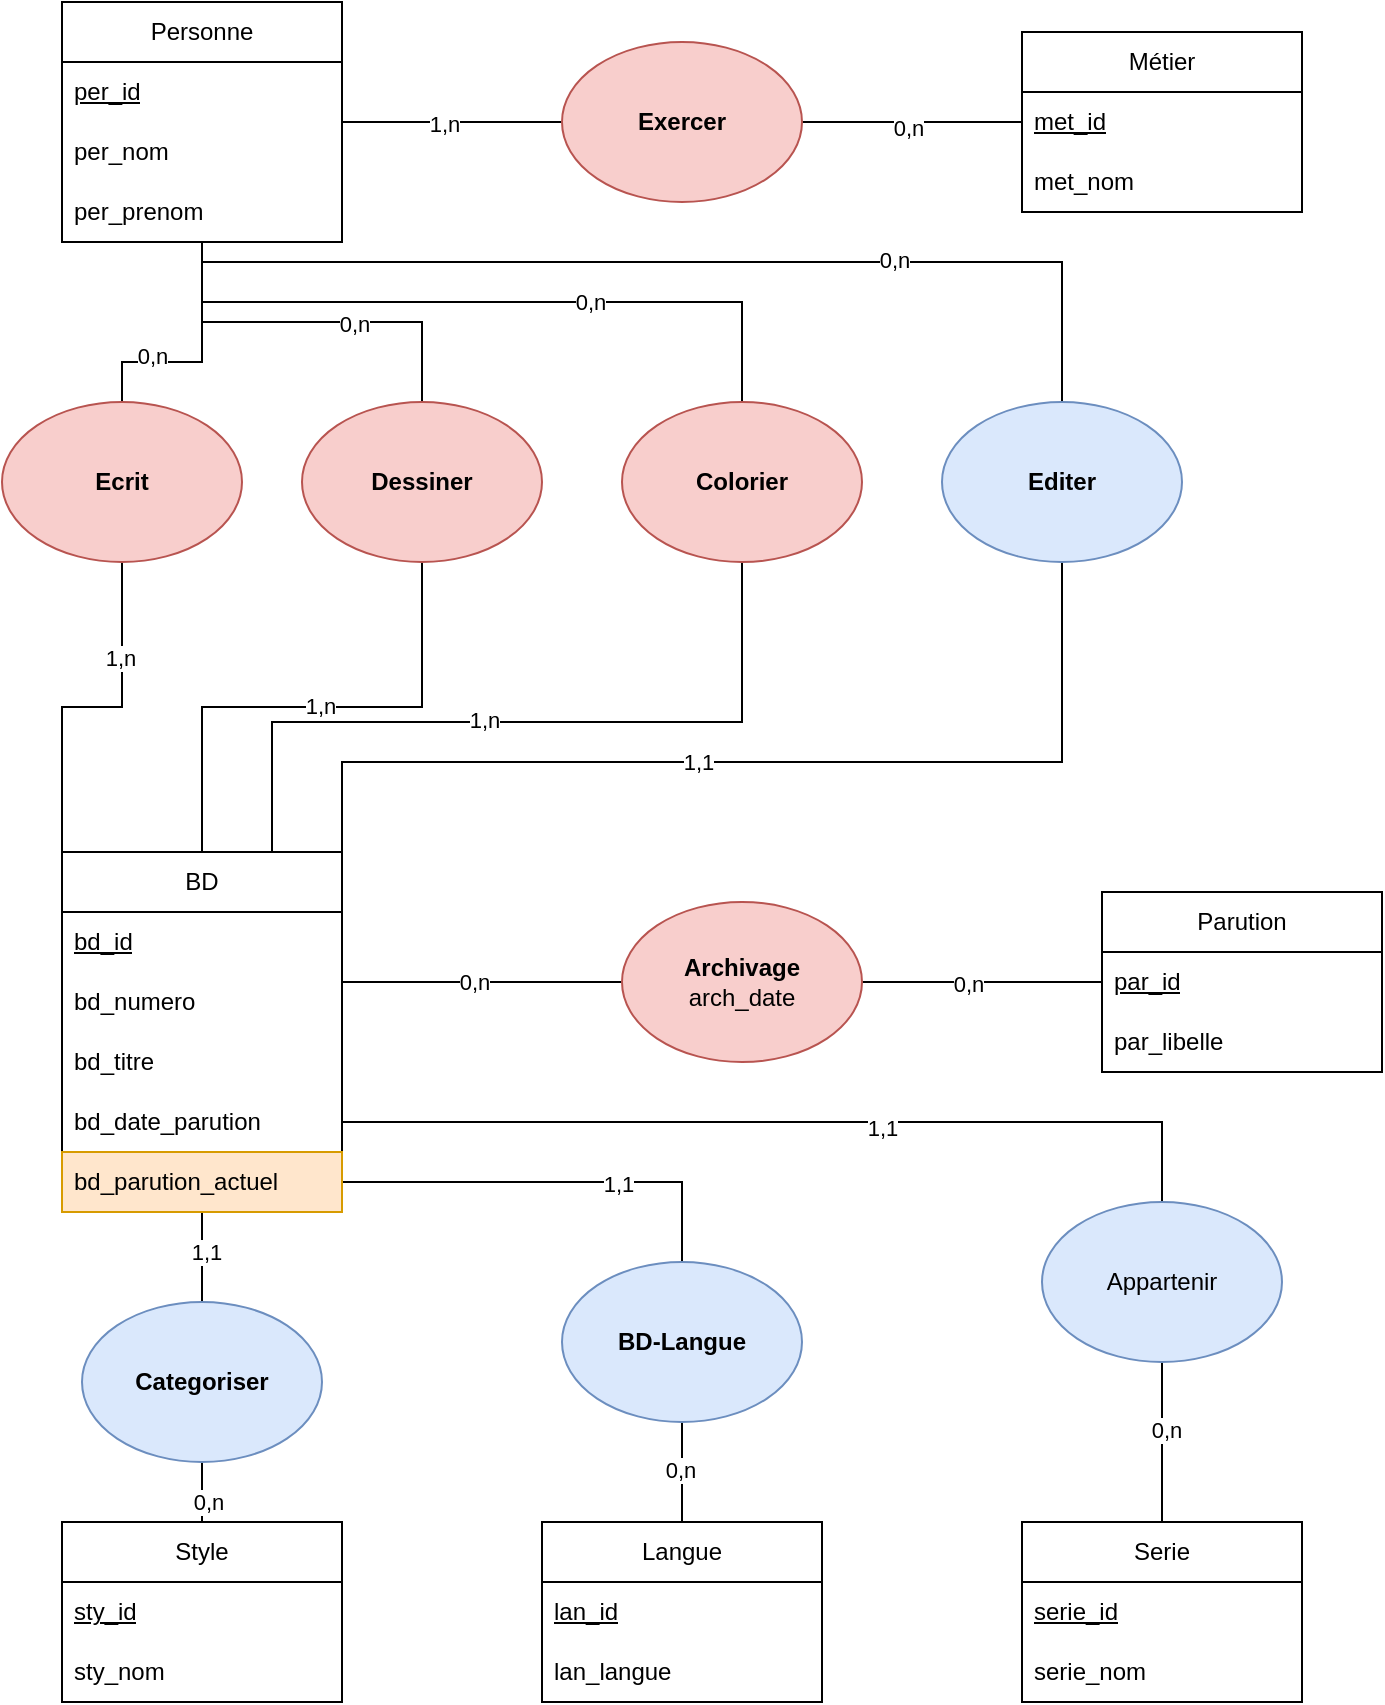 <mxfile version="26.2.14">
  <diagram name="Page-1" id="DTHbJMutJy0UpXhwxlCJ">
    <mxGraphModel dx="784" dy="1102" grid="1" gridSize="10" guides="1" tooltips="1" connect="1" arrows="1" fold="1" page="1" pageScale="1" pageWidth="827" pageHeight="1169" math="0" shadow="0">
      <root>
        <mxCell id="0" />
        <mxCell id="1" parent="0" />
        <mxCell id="R90ukqXwyfX0bpyr1AU3-22" style="edgeStyle=orthogonalEdgeStyle;rounded=0;orthogonalLoop=1;jettySize=auto;html=1;entryX=0;entryY=0.5;entryDx=0;entryDy=0;endArrow=none;startFill=0;" edge="1" parent="1" source="R90ukqXwyfX0bpyr1AU3-9" target="R90ukqXwyfX0bpyr1AU3-21">
          <mxGeometry relative="1" as="geometry" />
        </mxCell>
        <mxCell id="R90ukqXwyfX0bpyr1AU3-24" value="1,n" style="edgeLabel;html=1;align=center;verticalAlign=middle;resizable=0;points=[];" vertex="1" connectable="0" parent="R90ukqXwyfX0bpyr1AU3-22">
          <mxGeometry x="-0.073" y="-1" relative="1" as="geometry">
            <mxPoint as="offset" />
          </mxGeometry>
        </mxCell>
        <mxCell id="R90ukqXwyfX0bpyr1AU3-9" value="Personne" style="swimlane;fontStyle=0;childLayout=stackLayout;horizontal=1;startSize=30;horizontalStack=0;resizeParent=1;resizeParentMax=0;resizeLast=0;collapsible=1;marginBottom=0;whiteSpace=wrap;html=1;" vertex="1" parent="1">
          <mxGeometry x="80" y="160" width="140" height="120" as="geometry" />
        </mxCell>
        <mxCell id="R90ukqXwyfX0bpyr1AU3-10" value="&lt;u&gt;per_id&lt;/u&gt;" style="text;strokeColor=none;fillColor=none;align=left;verticalAlign=middle;spacingLeft=4;spacingRight=4;overflow=hidden;points=[[0,0.5],[1,0.5]];portConstraint=eastwest;rotatable=0;whiteSpace=wrap;html=1;" vertex="1" parent="R90ukqXwyfX0bpyr1AU3-9">
          <mxGeometry y="30" width="140" height="30" as="geometry" />
        </mxCell>
        <mxCell id="R90ukqXwyfX0bpyr1AU3-3" value="per_nom" style="text;strokeColor=none;fillColor=none;align=left;verticalAlign=middle;spacingLeft=4;spacingRight=4;overflow=hidden;points=[[0,0.5],[1,0.5]];portConstraint=eastwest;rotatable=0;whiteSpace=wrap;html=1;" vertex="1" parent="R90ukqXwyfX0bpyr1AU3-9">
          <mxGeometry y="60" width="140" height="30" as="geometry" />
        </mxCell>
        <mxCell id="R90ukqXwyfX0bpyr1AU3-4" value="per_prenom" style="text;strokeColor=none;fillColor=none;align=left;verticalAlign=middle;spacingLeft=4;spacingRight=4;overflow=hidden;points=[[0,0.5],[1,0.5]];portConstraint=eastwest;rotatable=0;whiteSpace=wrap;html=1;" vertex="1" parent="R90ukqXwyfX0bpyr1AU3-9">
          <mxGeometry y="90" width="140" height="30" as="geometry" />
        </mxCell>
        <mxCell id="R90ukqXwyfX0bpyr1AU3-23" style="edgeStyle=orthogonalEdgeStyle;rounded=0;orthogonalLoop=1;jettySize=auto;html=1;entryX=1;entryY=0.5;entryDx=0;entryDy=0;endArrow=none;startFill=0;" edge="1" parent="1" source="R90ukqXwyfX0bpyr1AU3-17" target="R90ukqXwyfX0bpyr1AU3-21">
          <mxGeometry relative="1" as="geometry" />
        </mxCell>
        <mxCell id="R90ukqXwyfX0bpyr1AU3-25" value="0,n" style="edgeLabel;html=1;align=center;verticalAlign=middle;resizable=0;points=[];" vertex="1" connectable="0" parent="R90ukqXwyfX0bpyr1AU3-23">
          <mxGeometry x="0.036" y="3" relative="1" as="geometry">
            <mxPoint as="offset" />
          </mxGeometry>
        </mxCell>
        <mxCell id="R90ukqXwyfX0bpyr1AU3-17" value="Métier" style="swimlane;fontStyle=0;childLayout=stackLayout;horizontal=1;startSize=30;horizontalStack=0;resizeParent=1;resizeParentMax=0;resizeLast=0;collapsible=1;marginBottom=0;whiteSpace=wrap;html=1;" vertex="1" parent="1">
          <mxGeometry x="560" y="175" width="140" height="90" as="geometry" />
        </mxCell>
        <mxCell id="R90ukqXwyfX0bpyr1AU3-18" value="&lt;u&gt;met_id&lt;/u&gt;" style="text;strokeColor=none;fillColor=none;align=left;verticalAlign=middle;spacingLeft=4;spacingRight=4;overflow=hidden;points=[[0,0.5],[1,0.5]];portConstraint=eastwest;rotatable=0;whiteSpace=wrap;html=1;" vertex="1" parent="R90ukqXwyfX0bpyr1AU3-17">
          <mxGeometry y="30" width="140" height="30" as="geometry" />
        </mxCell>
        <mxCell id="R90ukqXwyfX0bpyr1AU3-19" value="met_nom" style="text;strokeColor=none;fillColor=none;align=left;verticalAlign=middle;spacingLeft=4;spacingRight=4;overflow=hidden;points=[[0,0.5],[1,0.5]];portConstraint=eastwest;rotatable=0;whiteSpace=wrap;html=1;" vertex="1" parent="R90ukqXwyfX0bpyr1AU3-17">
          <mxGeometry y="60" width="140" height="30" as="geometry" />
        </mxCell>
        <mxCell id="R90ukqXwyfX0bpyr1AU3-21" value="&lt;b&gt;Exercer&lt;/b&gt;" style="ellipse;whiteSpace=wrap;html=1;fillColor=#f8cecc;strokeColor=#b85450;" vertex="1" parent="1">
          <mxGeometry x="330" y="180" width="120" height="80" as="geometry" />
        </mxCell>
        <mxCell id="R90ukqXwyfX0bpyr1AU3-44" style="edgeStyle=orthogonalEdgeStyle;rounded=0;orthogonalLoop=1;jettySize=auto;html=1;entryX=0.5;entryY=1;entryDx=0;entryDy=0;exitX=0.5;exitY=0;exitDx=0;exitDy=0;endArrow=none;startFill=0;" edge="1" parent="1" source="R90ukqXwyfX0bpyr1AU3-26" target="R90ukqXwyfX0bpyr1AU3-39">
          <mxGeometry relative="1" as="geometry" />
        </mxCell>
        <mxCell id="R90ukqXwyfX0bpyr1AU3-59" value="1,n" style="edgeLabel;html=1;align=center;verticalAlign=middle;resizable=0;points=[];" vertex="1" connectable="0" parent="R90ukqXwyfX0bpyr1AU3-44">
          <mxGeometry x="0.026" y="1" relative="1" as="geometry">
            <mxPoint as="offset" />
          </mxGeometry>
        </mxCell>
        <mxCell id="R90ukqXwyfX0bpyr1AU3-74" style="edgeStyle=orthogonalEdgeStyle;rounded=0;orthogonalLoop=1;jettySize=auto;html=1;entryX=0.5;entryY=0;entryDx=0;entryDy=0;endArrow=none;startFill=0;" edge="1" parent="1" source="R90ukqXwyfX0bpyr1AU3-26" target="R90ukqXwyfX0bpyr1AU3-73">
          <mxGeometry relative="1" as="geometry" />
        </mxCell>
        <mxCell id="R90ukqXwyfX0bpyr1AU3-76" value="1,1" style="edgeLabel;html=1;align=center;verticalAlign=middle;resizable=0;points=[];" vertex="1" connectable="0" parent="R90ukqXwyfX0bpyr1AU3-74">
          <mxGeometry x="-0.12" y="2" relative="1" as="geometry">
            <mxPoint as="offset" />
          </mxGeometry>
        </mxCell>
        <mxCell id="R90ukqXwyfX0bpyr1AU3-79" style="edgeStyle=orthogonalEdgeStyle;rounded=0;orthogonalLoop=1;jettySize=auto;html=1;entryX=0.5;entryY=0;entryDx=0;entryDy=0;endArrow=none;startFill=0;" edge="1" parent="1" source="R90ukqXwyfX0bpyr1AU3-26" target="R90ukqXwyfX0bpyr1AU3-78">
          <mxGeometry relative="1" as="geometry">
            <Array as="points">
              <mxPoint x="390" y="750" />
            </Array>
          </mxGeometry>
        </mxCell>
        <mxCell id="R90ukqXwyfX0bpyr1AU3-82" value="1,1" style="edgeLabel;html=1;align=center;verticalAlign=middle;resizable=0;points=[];" vertex="1" connectable="0" parent="R90ukqXwyfX0bpyr1AU3-79">
          <mxGeometry x="0.316" y="-1" relative="1" as="geometry">
            <mxPoint as="offset" />
          </mxGeometry>
        </mxCell>
        <mxCell id="R90ukqXwyfX0bpyr1AU3-84" style="edgeStyle=orthogonalEdgeStyle;rounded=0;orthogonalLoop=1;jettySize=auto;html=1;entryX=0;entryY=0.5;entryDx=0;entryDy=0;endArrow=none;startFill=0;" edge="1" parent="1" source="R90ukqXwyfX0bpyr1AU3-26" target="R90ukqXwyfX0bpyr1AU3-83">
          <mxGeometry relative="1" as="geometry">
            <Array as="points">
              <mxPoint x="290" y="650" />
              <mxPoint x="290" y="650" />
            </Array>
          </mxGeometry>
        </mxCell>
        <mxCell id="R90ukqXwyfX0bpyr1AU3-86" value="0,n" style="edgeLabel;html=1;align=center;verticalAlign=middle;resizable=0;points=[];" vertex="1" connectable="0" parent="R90ukqXwyfX0bpyr1AU3-84">
          <mxGeometry x="-0.057" relative="1" as="geometry">
            <mxPoint as="offset" />
          </mxGeometry>
        </mxCell>
        <mxCell id="R90ukqXwyfX0bpyr1AU3-26" value="BD" style="swimlane;fontStyle=0;childLayout=stackLayout;horizontal=1;startSize=30;horizontalStack=0;resizeParent=1;resizeParentMax=0;resizeLast=0;collapsible=1;marginBottom=0;whiteSpace=wrap;html=1;" vertex="1" parent="1">
          <mxGeometry x="80" y="585" width="140" height="180" as="geometry" />
        </mxCell>
        <mxCell id="R90ukqXwyfX0bpyr1AU3-27" value="&lt;u&gt;bd_id&lt;/u&gt;" style="text;strokeColor=none;fillColor=none;align=left;verticalAlign=middle;spacingLeft=4;spacingRight=4;overflow=hidden;points=[[0,0.5],[1,0.5]];portConstraint=eastwest;rotatable=0;whiteSpace=wrap;html=1;" vertex="1" parent="R90ukqXwyfX0bpyr1AU3-26">
          <mxGeometry y="30" width="140" height="30" as="geometry" />
        </mxCell>
        <mxCell id="R90ukqXwyfX0bpyr1AU3-28" value="bd_numero" style="text;strokeColor=none;fillColor=none;align=left;verticalAlign=middle;spacingLeft=4;spacingRight=4;overflow=hidden;points=[[0,0.5],[1,0.5]];portConstraint=eastwest;rotatable=0;whiteSpace=wrap;html=1;" vertex="1" parent="R90ukqXwyfX0bpyr1AU3-26">
          <mxGeometry y="60" width="140" height="30" as="geometry" />
        </mxCell>
        <mxCell id="R90ukqXwyfX0bpyr1AU3-29" value="bd_titre" style="text;strokeColor=none;fillColor=none;align=left;verticalAlign=middle;spacingLeft=4;spacingRight=4;overflow=hidden;points=[[0,0.5],[1,0.5]];portConstraint=eastwest;rotatable=0;whiteSpace=wrap;html=1;" vertex="1" parent="R90ukqXwyfX0bpyr1AU3-26">
          <mxGeometry y="90" width="140" height="30" as="geometry" />
        </mxCell>
        <mxCell id="R90ukqXwyfX0bpyr1AU3-37" value="bd_date_parution" style="text;strokeColor=none;fillColor=none;align=left;verticalAlign=middle;spacingLeft=4;spacingRight=4;overflow=hidden;points=[[0,0.5],[1,0.5]];portConstraint=eastwest;rotatable=0;whiteSpace=wrap;html=1;" vertex="1" parent="R90ukqXwyfX0bpyr1AU3-26">
          <mxGeometry y="120" width="140" height="30" as="geometry" />
        </mxCell>
        <mxCell id="R90ukqXwyfX0bpyr1AU3-88" value="bd_parution_actuel" style="text;strokeColor=#d79b00;fillColor=#ffe6cc;align=left;verticalAlign=middle;spacingLeft=4;spacingRight=4;overflow=hidden;points=[[0,0.5],[1,0.5]];portConstraint=eastwest;rotatable=0;whiteSpace=wrap;html=1;" vertex="1" parent="R90ukqXwyfX0bpyr1AU3-26">
          <mxGeometry y="150" width="140" height="30" as="geometry" />
        </mxCell>
        <mxCell id="R90ukqXwyfX0bpyr1AU3-85" style="edgeStyle=orthogonalEdgeStyle;rounded=0;orthogonalLoop=1;jettySize=auto;html=1;entryX=1;entryY=0.5;entryDx=0;entryDy=0;endArrow=none;startFill=0;" edge="1" parent="1" source="R90ukqXwyfX0bpyr1AU3-32" target="R90ukqXwyfX0bpyr1AU3-83">
          <mxGeometry relative="1" as="geometry" />
        </mxCell>
        <mxCell id="R90ukqXwyfX0bpyr1AU3-87" value="0,n" style="edgeLabel;html=1;align=center;verticalAlign=middle;resizable=0;points=[];" vertex="1" connectable="0" parent="R90ukqXwyfX0bpyr1AU3-85">
          <mxGeometry x="0.117" y="1" relative="1" as="geometry">
            <mxPoint as="offset" />
          </mxGeometry>
        </mxCell>
        <mxCell id="R90ukqXwyfX0bpyr1AU3-32" value="Parution" style="swimlane;fontStyle=0;childLayout=stackLayout;horizontal=1;startSize=30;horizontalStack=0;resizeParent=1;resizeParentMax=0;resizeLast=0;collapsible=1;marginBottom=0;whiteSpace=wrap;html=1;" vertex="1" parent="1">
          <mxGeometry x="600" y="605" width="140" height="90" as="geometry" />
        </mxCell>
        <mxCell id="R90ukqXwyfX0bpyr1AU3-33" value="&lt;u&gt;par_id&lt;/u&gt;" style="text;strokeColor=none;fillColor=none;align=left;verticalAlign=middle;spacingLeft=4;spacingRight=4;overflow=hidden;points=[[0,0.5],[1,0.5]];portConstraint=eastwest;rotatable=0;whiteSpace=wrap;html=1;" vertex="1" parent="R90ukqXwyfX0bpyr1AU3-32">
          <mxGeometry y="30" width="140" height="30" as="geometry" />
        </mxCell>
        <mxCell id="R90ukqXwyfX0bpyr1AU3-34" value="par_libelle" style="text;strokeColor=none;fillColor=none;align=left;verticalAlign=middle;spacingLeft=4;spacingRight=4;overflow=hidden;points=[[0,0.5],[1,0.5]];portConstraint=eastwest;rotatable=0;whiteSpace=wrap;html=1;" vertex="1" parent="R90ukqXwyfX0bpyr1AU3-32">
          <mxGeometry y="60" width="140" height="30" as="geometry" />
        </mxCell>
        <mxCell id="R90ukqXwyfX0bpyr1AU3-42" style="edgeStyle=orthogonalEdgeStyle;rounded=0;orthogonalLoop=1;jettySize=auto;html=1;entryX=0;entryY=0;entryDx=0;entryDy=0;endArrow=none;startFill=0;" edge="1" parent="1" source="R90ukqXwyfX0bpyr1AU3-38" target="R90ukqXwyfX0bpyr1AU3-26">
          <mxGeometry relative="1" as="geometry" />
        </mxCell>
        <mxCell id="R90ukqXwyfX0bpyr1AU3-58" value="1,n" style="edgeLabel;html=1;align=center;verticalAlign=middle;resizable=0;points=[];" vertex="1" connectable="0" parent="R90ukqXwyfX0bpyr1AU3-42">
          <mxGeometry x="-0.453" y="-1" relative="1" as="geometry">
            <mxPoint as="offset" />
          </mxGeometry>
        </mxCell>
        <mxCell id="R90ukqXwyfX0bpyr1AU3-53" style="edgeStyle=orthogonalEdgeStyle;rounded=0;orthogonalLoop=1;jettySize=auto;html=1;endArrow=none;startFill=0;" edge="1" parent="1" source="R90ukqXwyfX0bpyr1AU3-38" target="R90ukqXwyfX0bpyr1AU3-9">
          <mxGeometry relative="1" as="geometry">
            <Array as="points">
              <mxPoint x="110" y="340" />
              <mxPoint x="150" y="340" />
            </Array>
          </mxGeometry>
        </mxCell>
        <mxCell id="R90ukqXwyfX0bpyr1AU3-57" value="0,n" style="edgeLabel;html=1;align=center;verticalAlign=middle;resizable=0;points=[];" vertex="1" connectable="0" parent="R90ukqXwyfX0bpyr1AU3-53">
          <mxGeometry x="-0.417" y="3" relative="1" as="geometry">
            <mxPoint as="offset" />
          </mxGeometry>
        </mxCell>
        <mxCell id="R90ukqXwyfX0bpyr1AU3-38" value="&lt;b&gt;Ecrit&lt;/b&gt;" style="ellipse;whiteSpace=wrap;html=1;fillColor=#f8cecc;strokeColor=#b85450;" vertex="1" parent="1">
          <mxGeometry x="50" y="360" width="120" height="80" as="geometry" />
        </mxCell>
        <mxCell id="R90ukqXwyfX0bpyr1AU3-54" style="edgeStyle=orthogonalEdgeStyle;rounded=0;orthogonalLoop=1;jettySize=auto;html=1;endArrow=none;startFill=0;" edge="1" parent="1" source="R90ukqXwyfX0bpyr1AU3-39" target="R90ukqXwyfX0bpyr1AU3-9">
          <mxGeometry relative="1" as="geometry" />
        </mxCell>
        <mxCell id="R90ukqXwyfX0bpyr1AU3-60" value="0,n" style="edgeLabel;html=1;align=center;verticalAlign=middle;resizable=0;points=[];" vertex="1" connectable="0" parent="R90ukqXwyfX0bpyr1AU3-54">
          <mxGeometry x="-0.221" y="1" relative="1" as="geometry">
            <mxPoint as="offset" />
          </mxGeometry>
        </mxCell>
        <mxCell id="R90ukqXwyfX0bpyr1AU3-39" value="&lt;b&gt;Dessiner&lt;/b&gt;" style="ellipse;whiteSpace=wrap;html=1;fillColor=#f8cecc;strokeColor=#b85450;" vertex="1" parent="1">
          <mxGeometry x="200" y="360" width="120" height="80" as="geometry" />
        </mxCell>
        <mxCell id="R90ukqXwyfX0bpyr1AU3-51" style="edgeStyle=orthogonalEdgeStyle;rounded=0;orthogonalLoop=1;jettySize=auto;html=1;entryX=0.75;entryY=0;entryDx=0;entryDy=0;endArrow=none;startFill=0;" edge="1" parent="1" source="R90ukqXwyfX0bpyr1AU3-40" target="R90ukqXwyfX0bpyr1AU3-26">
          <mxGeometry relative="1" as="geometry">
            <Array as="points">
              <mxPoint x="420" y="520" />
              <mxPoint x="185" y="520" />
            </Array>
          </mxGeometry>
        </mxCell>
        <mxCell id="R90ukqXwyfX0bpyr1AU3-62" value="1,n" style="edgeLabel;html=1;align=center;verticalAlign=middle;resizable=0;points=[];" vertex="1" connectable="0" parent="R90ukqXwyfX0bpyr1AU3-51">
          <mxGeometry x="0.099" y="-1" relative="1" as="geometry">
            <mxPoint as="offset" />
          </mxGeometry>
        </mxCell>
        <mxCell id="R90ukqXwyfX0bpyr1AU3-55" style="edgeStyle=orthogonalEdgeStyle;rounded=0;orthogonalLoop=1;jettySize=auto;html=1;endArrow=none;startFill=0;" edge="1" parent="1" source="R90ukqXwyfX0bpyr1AU3-40" target="R90ukqXwyfX0bpyr1AU3-9">
          <mxGeometry relative="1" as="geometry">
            <Array as="points">
              <mxPoint x="420" y="310" />
              <mxPoint x="150" y="310" />
            </Array>
          </mxGeometry>
        </mxCell>
        <mxCell id="R90ukqXwyfX0bpyr1AU3-61" value="0,n" style="edgeLabel;html=1;align=center;verticalAlign=middle;resizable=0;points=[];" vertex="1" connectable="0" parent="R90ukqXwyfX0bpyr1AU3-55">
          <mxGeometry x="-0.28" relative="1" as="geometry">
            <mxPoint as="offset" />
          </mxGeometry>
        </mxCell>
        <mxCell id="R90ukqXwyfX0bpyr1AU3-40" value="&lt;b&gt;Colorier&lt;/b&gt;" style="ellipse;whiteSpace=wrap;html=1;fillColor=#f8cecc;strokeColor=#b85450;" vertex="1" parent="1">
          <mxGeometry x="360" y="360" width="120" height="80" as="geometry" />
        </mxCell>
        <mxCell id="R90ukqXwyfX0bpyr1AU3-50" style="edgeStyle=orthogonalEdgeStyle;rounded=0;orthogonalLoop=1;jettySize=auto;html=1;entryX=1;entryY=0;entryDx=0;entryDy=0;endArrow=none;startFill=0;" edge="1" parent="1" source="R90ukqXwyfX0bpyr1AU3-46" target="R90ukqXwyfX0bpyr1AU3-26">
          <mxGeometry relative="1" as="geometry">
            <Array as="points">
              <mxPoint x="580" y="540" />
              <mxPoint x="220" y="540" />
            </Array>
          </mxGeometry>
        </mxCell>
        <mxCell id="R90ukqXwyfX0bpyr1AU3-63" value="1,1" style="edgeLabel;html=1;align=center;verticalAlign=middle;resizable=0;points=[];" vertex="1" connectable="0" parent="R90ukqXwyfX0bpyr1AU3-50">
          <mxGeometry x="0.117" relative="1" as="geometry">
            <mxPoint as="offset" />
          </mxGeometry>
        </mxCell>
        <mxCell id="R90ukqXwyfX0bpyr1AU3-56" style="edgeStyle=orthogonalEdgeStyle;rounded=0;orthogonalLoop=1;jettySize=auto;html=1;endArrow=none;startFill=0;" edge="1" parent="1" source="R90ukqXwyfX0bpyr1AU3-46" target="R90ukqXwyfX0bpyr1AU3-9">
          <mxGeometry relative="1" as="geometry">
            <Array as="points">
              <mxPoint x="580" y="290" />
              <mxPoint x="150" y="290" />
            </Array>
          </mxGeometry>
        </mxCell>
        <mxCell id="R90ukqXwyfX0bpyr1AU3-64" value="0,n" style="edgeLabel;html=1;align=center;verticalAlign=middle;resizable=0;points=[];" vertex="1" connectable="0" parent="R90ukqXwyfX0bpyr1AU3-56">
          <mxGeometry x="-0.396" y="-1" relative="1" as="geometry">
            <mxPoint as="offset" />
          </mxGeometry>
        </mxCell>
        <mxCell id="R90ukqXwyfX0bpyr1AU3-46" value="&lt;b&gt;Editer&lt;/b&gt;" style="ellipse;whiteSpace=wrap;html=1;fillColor=#dae8fc;strokeColor=#6c8ebf;" vertex="1" parent="1">
          <mxGeometry x="520" y="360" width="120" height="80" as="geometry" />
        </mxCell>
        <mxCell id="R90ukqXwyfX0bpyr1AU3-75" style="edgeStyle=orthogonalEdgeStyle;rounded=0;orthogonalLoop=1;jettySize=auto;html=1;entryX=0.5;entryY=1;entryDx=0;entryDy=0;endArrow=none;startFill=0;" edge="1" parent="1" source="R90ukqXwyfX0bpyr1AU3-65" target="R90ukqXwyfX0bpyr1AU3-73">
          <mxGeometry relative="1" as="geometry" />
        </mxCell>
        <mxCell id="R90ukqXwyfX0bpyr1AU3-77" value="0,n" style="edgeLabel;html=1;align=center;verticalAlign=middle;resizable=0;points=[];" vertex="1" connectable="0" parent="R90ukqXwyfX0bpyr1AU3-75">
          <mxGeometry x="0.2" y="-3" relative="1" as="geometry">
            <mxPoint as="offset" />
          </mxGeometry>
        </mxCell>
        <mxCell id="R90ukqXwyfX0bpyr1AU3-65" value="Style" style="swimlane;fontStyle=0;childLayout=stackLayout;horizontal=1;startSize=30;horizontalStack=0;resizeParent=1;resizeParentMax=0;resizeLast=0;collapsible=1;marginBottom=0;whiteSpace=wrap;html=1;" vertex="1" parent="1">
          <mxGeometry x="80" y="920" width="140" height="90" as="geometry" />
        </mxCell>
        <mxCell id="R90ukqXwyfX0bpyr1AU3-66" value="&lt;u&gt;sty_id&lt;/u&gt;" style="text;strokeColor=none;fillColor=none;align=left;verticalAlign=middle;spacingLeft=4;spacingRight=4;overflow=hidden;points=[[0,0.5],[1,0.5]];portConstraint=eastwest;rotatable=0;whiteSpace=wrap;html=1;" vertex="1" parent="R90ukqXwyfX0bpyr1AU3-65">
          <mxGeometry y="30" width="140" height="30" as="geometry" />
        </mxCell>
        <mxCell id="R90ukqXwyfX0bpyr1AU3-67" value="sty_nom" style="text;strokeColor=none;fillColor=none;align=left;verticalAlign=middle;spacingLeft=4;spacingRight=4;overflow=hidden;points=[[0,0.5],[1,0.5]];portConstraint=eastwest;rotatable=0;whiteSpace=wrap;html=1;" vertex="1" parent="R90ukqXwyfX0bpyr1AU3-65">
          <mxGeometry y="60" width="140" height="30" as="geometry" />
        </mxCell>
        <mxCell id="R90ukqXwyfX0bpyr1AU3-80" style="edgeStyle=orthogonalEdgeStyle;rounded=0;orthogonalLoop=1;jettySize=auto;html=1;entryX=0.5;entryY=1;entryDx=0;entryDy=0;endArrow=none;startFill=0;" edge="1" parent="1" source="R90ukqXwyfX0bpyr1AU3-69" target="R90ukqXwyfX0bpyr1AU3-78">
          <mxGeometry relative="1" as="geometry" />
        </mxCell>
        <mxCell id="R90ukqXwyfX0bpyr1AU3-81" value="0,n" style="edgeLabel;html=1;align=center;verticalAlign=middle;resizable=0;points=[];" vertex="1" connectable="0" parent="R90ukqXwyfX0bpyr1AU3-80">
          <mxGeometry x="0.04" y="1" relative="1" as="geometry">
            <mxPoint as="offset" />
          </mxGeometry>
        </mxCell>
        <mxCell id="R90ukqXwyfX0bpyr1AU3-69" value="Langue" style="swimlane;fontStyle=0;childLayout=stackLayout;horizontal=1;startSize=30;horizontalStack=0;resizeParent=1;resizeParentMax=0;resizeLast=0;collapsible=1;marginBottom=0;whiteSpace=wrap;html=1;" vertex="1" parent="1">
          <mxGeometry x="320" y="920" width="140" height="90" as="geometry" />
        </mxCell>
        <mxCell id="R90ukqXwyfX0bpyr1AU3-70" value="&lt;u&gt;lan_id&lt;/u&gt;" style="text;strokeColor=none;fillColor=none;align=left;verticalAlign=middle;spacingLeft=4;spacingRight=4;overflow=hidden;points=[[0,0.5],[1,0.5]];portConstraint=eastwest;rotatable=0;whiteSpace=wrap;html=1;" vertex="1" parent="R90ukqXwyfX0bpyr1AU3-69">
          <mxGeometry y="30" width="140" height="30" as="geometry" />
        </mxCell>
        <mxCell id="R90ukqXwyfX0bpyr1AU3-71" value="lan_langue" style="text;strokeColor=none;fillColor=none;align=left;verticalAlign=middle;spacingLeft=4;spacingRight=4;overflow=hidden;points=[[0,0.5],[1,0.5]];portConstraint=eastwest;rotatable=0;whiteSpace=wrap;html=1;" vertex="1" parent="R90ukqXwyfX0bpyr1AU3-69">
          <mxGeometry y="60" width="140" height="30" as="geometry" />
        </mxCell>
        <mxCell id="R90ukqXwyfX0bpyr1AU3-73" value="&lt;b&gt;Categoriser&lt;/b&gt;" style="ellipse;whiteSpace=wrap;html=1;fillColor=#dae8fc;strokeColor=#6c8ebf;" vertex="1" parent="1">
          <mxGeometry x="90" y="810" width="120" height="80" as="geometry" />
        </mxCell>
        <mxCell id="R90ukqXwyfX0bpyr1AU3-78" value="&lt;b&gt;BD-Langue&lt;/b&gt;" style="ellipse;whiteSpace=wrap;html=1;fillColor=#dae8fc;strokeColor=#6c8ebf;" vertex="1" parent="1">
          <mxGeometry x="330" y="790" width="120" height="80" as="geometry" />
        </mxCell>
        <mxCell id="R90ukqXwyfX0bpyr1AU3-83" value="&lt;b&gt;Archivage&lt;/b&gt;&lt;div&gt;arch_date&lt;/div&gt;" style="ellipse;whiteSpace=wrap;html=1;fillColor=#f8cecc;strokeColor=#b85450;" vertex="1" parent="1">
          <mxGeometry x="360" y="610" width="120" height="80" as="geometry" />
        </mxCell>
        <mxCell id="R90ukqXwyfX0bpyr1AU3-97" style="edgeStyle=orthogonalEdgeStyle;rounded=0;orthogonalLoop=1;jettySize=auto;html=1;entryX=0.5;entryY=1;entryDx=0;entryDy=0;endArrow=none;startFill=0;" edge="1" parent="1" source="R90ukqXwyfX0bpyr1AU3-91" target="R90ukqXwyfX0bpyr1AU3-96">
          <mxGeometry relative="1" as="geometry" />
        </mxCell>
        <mxCell id="R90ukqXwyfX0bpyr1AU3-100" value="0,n" style="edgeLabel;html=1;align=center;verticalAlign=middle;resizable=0;points=[];" vertex="1" connectable="0" parent="R90ukqXwyfX0bpyr1AU3-97">
          <mxGeometry x="0.15" y="-2" relative="1" as="geometry">
            <mxPoint as="offset" />
          </mxGeometry>
        </mxCell>
        <mxCell id="R90ukqXwyfX0bpyr1AU3-91" value="Serie" style="swimlane;fontStyle=0;childLayout=stackLayout;horizontal=1;startSize=30;horizontalStack=0;resizeParent=1;resizeParentMax=0;resizeLast=0;collapsible=1;marginBottom=0;whiteSpace=wrap;html=1;" vertex="1" parent="1">
          <mxGeometry x="560" y="920" width="140" height="90" as="geometry" />
        </mxCell>
        <mxCell id="R90ukqXwyfX0bpyr1AU3-92" value="&lt;u&gt;serie_id&lt;/u&gt;" style="text;strokeColor=none;fillColor=none;align=left;verticalAlign=middle;spacingLeft=4;spacingRight=4;overflow=hidden;points=[[0,0.5],[1,0.5]];portConstraint=eastwest;rotatable=0;whiteSpace=wrap;html=1;" vertex="1" parent="R90ukqXwyfX0bpyr1AU3-91">
          <mxGeometry y="30" width="140" height="30" as="geometry" />
        </mxCell>
        <mxCell id="R90ukqXwyfX0bpyr1AU3-93" value="serie_nom" style="text;strokeColor=none;fillColor=none;align=left;verticalAlign=middle;spacingLeft=4;spacingRight=4;overflow=hidden;points=[[0,0.5],[1,0.5]];portConstraint=eastwest;rotatable=0;whiteSpace=wrap;html=1;" vertex="1" parent="R90ukqXwyfX0bpyr1AU3-91">
          <mxGeometry y="60" width="140" height="30" as="geometry" />
        </mxCell>
        <mxCell id="R90ukqXwyfX0bpyr1AU3-98" style="edgeStyle=orthogonalEdgeStyle;rounded=0;orthogonalLoop=1;jettySize=auto;html=1;entryX=1;entryY=0.5;entryDx=0;entryDy=0;endArrow=none;startFill=0;" edge="1" parent="1" source="R90ukqXwyfX0bpyr1AU3-96" target="R90ukqXwyfX0bpyr1AU3-37">
          <mxGeometry relative="1" as="geometry" />
        </mxCell>
        <mxCell id="R90ukqXwyfX0bpyr1AU3-99" value="1,1" style="edgeLabel;html=1;align=center;verticalAlign=middle;resizable=0;points=[];" vertex="1" connectable="0" parent="R90ukqXwyfX0bpyr1AU3-98">
          <mxGeometry x="-0.2" y="3" relative="1" as="geometry">
            <mxPoint as="offset" />
          </mxGeometry>
        </mxCell>
        <mxCell id="R90ukqXwyfX0bpyr1AU3-96" value="Appartenir" style="ellipse;whiteSpace=wrap;html=1;fillColor=#dae8fc;strokeColor=#6c8ebf;" vertex="1" parent="1">
          <mxGeometry x="570" y="760" width="120" height="80" as="geometry" />
        </mxCell>
      </root>
    </mxGraphModel>
  </diagram>
</mxfile>
